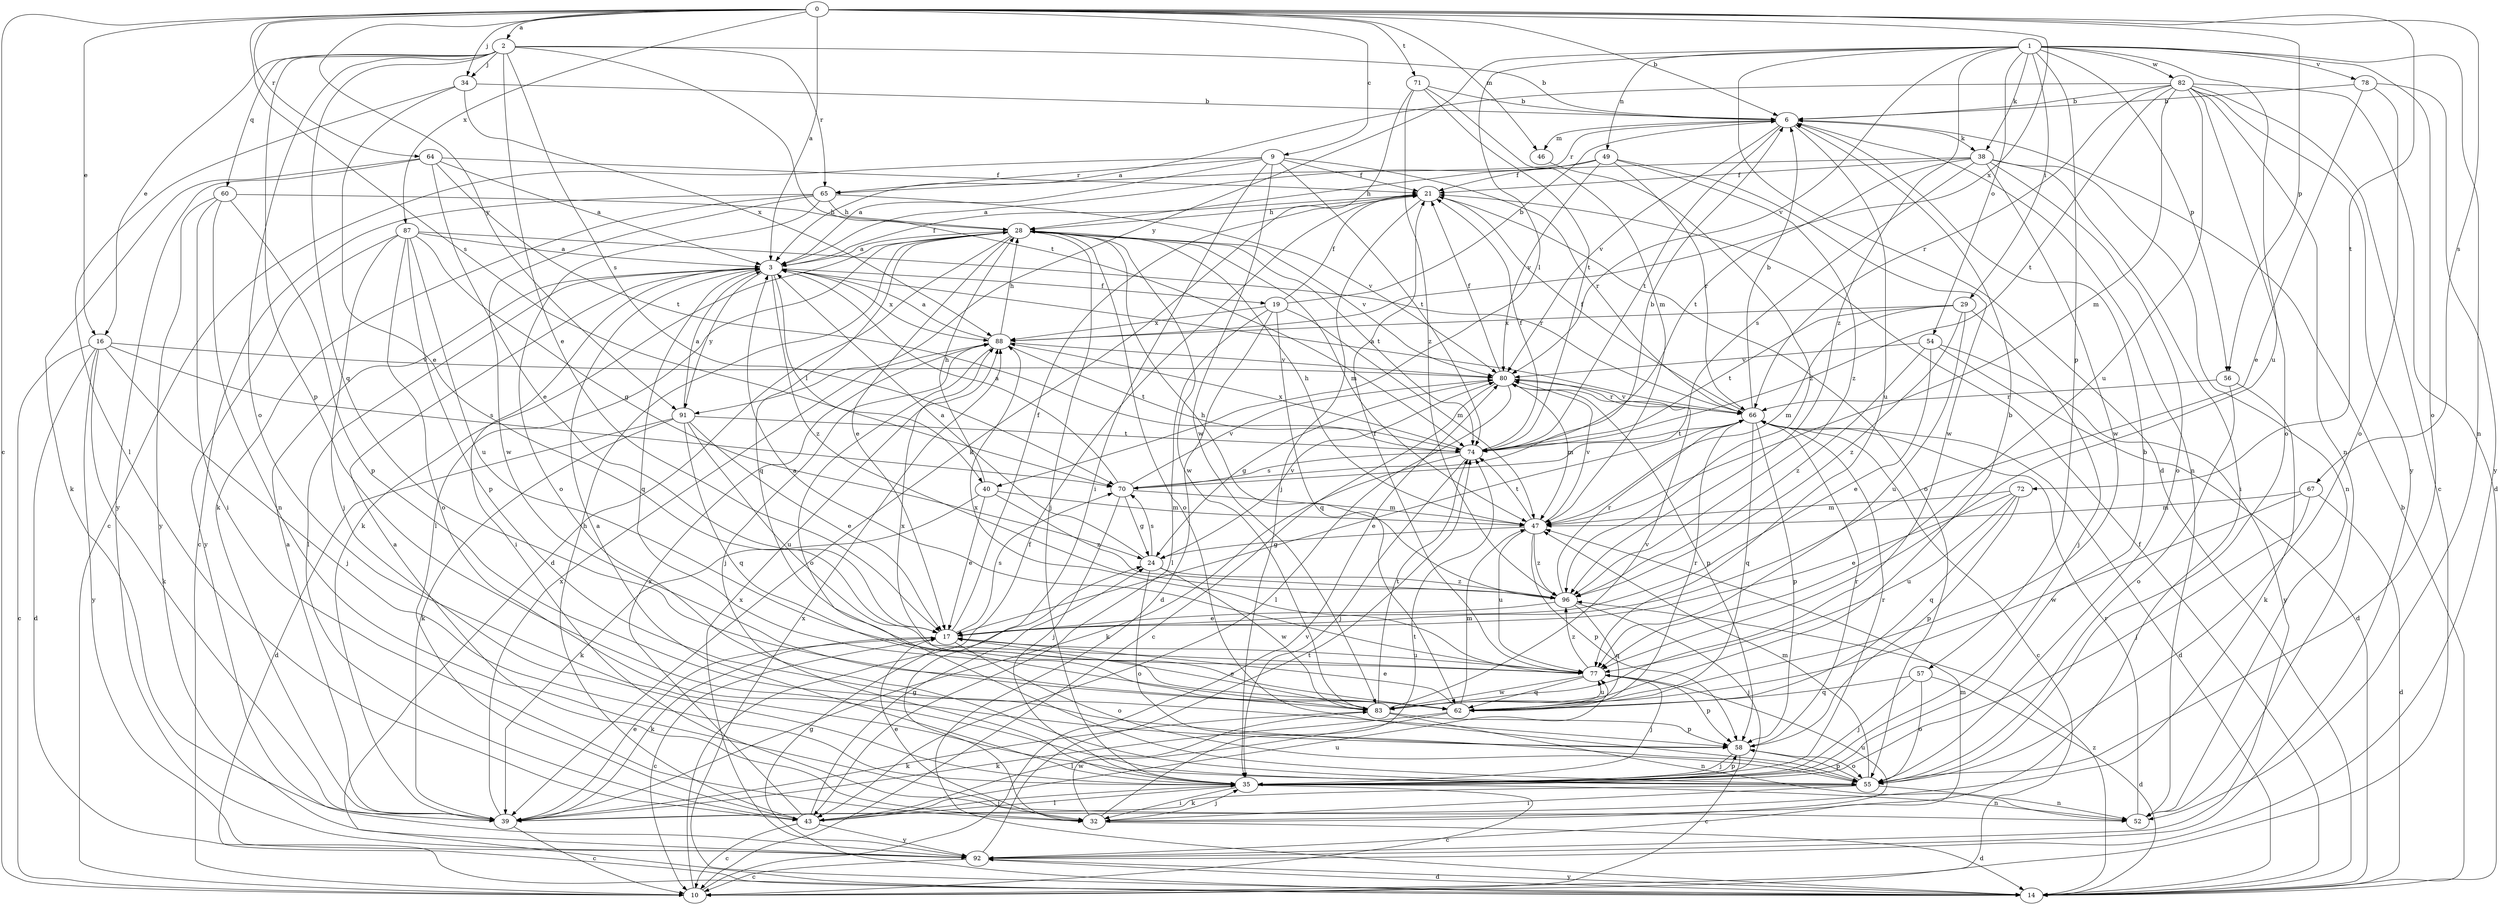 strict digraph  {
0;
1;
2;
3;
6;
9;
10;
14;
16;
17;
19;
21;
24;
28;
29;
32;
34;
35;
38;
39;
40;
43;
46;
47;
49;
52;
54;
55;
56;
57;
58;
60;
62;
64;
65;
66;
67;
70;
71;
72;
74;
77;
78;
80;
82;
83;
87;
88;
91;
92;
96;
0 -> 2  [label=a];
0 -> 3  [label=a];
0 -> 6  [label=b];
0 -> 9  [label=c];
0 -> 10  [label=c];
0 -> 16  [label=e];
0 -> 34  [label=j];
0 -> 46  [label=m];
0 -> 56  [label=p];
0 -> 64  [label=r];
0 -> 67  [label=s];
0 -> 70  [label=s];
0 -> 71  [label=t];
0 -> 72  [label=t];
0 -> 87  [label=x];
0 -> 88  [label=x];
0 -> 91  [label=y];
1 -> 14  [label=d];
1 -> 29  [label=i];
1 -> 38  [label=k];
1 -> 40  [label=l];
1 -> 49  [label=n];
1 -> 52  [label=n];
1 -> 54  [label=o];
1 -> 55  [label=o];
1 -> 56  [label=p];
1 -> 57  [label=p];
1 -> 77  [label=u];
1 -> 78  [label=v];
1 -> 80  [label=v];
1 -> 82  [label=w];
1 -> 91  [label=y];
1 -> 96  [label=z];
2 -> 6  [label=b];
2 -> 16  [label=e];
2 -> 17  [label=e];
2 -> 34  [label=j];
2 -> 55  [label=o];
2 -> 58  [label=p];
2 -> 60  [label=q];
2 -> 62  [label=q];
2 -> 65  [label=r];
2 -> 70  [label=s];
2 -> 74  [label=t];
3 -> 19  [label=f];
3 -> 21  [label=f];
3 -> 32  [label=i];
3 -> 40  [label=l];
3 -> 43  [label=l];
3 -> 62  [label=q];
3 -> 88  [label=x];
3 -> 91  [label=y];
3 -> 96  [label=z];
6 -> 38  [label=k];
6 -> 46  [label=m];
6 -> 52  [label=n];
6 -> 65  [label=r];
6 -> 74  [label=t];
6 -> 77  [label=u];
6 -> 80  [label=v];
9 -> 3  [label=a];
9 -> 10  [label=c];
9 -> 21  [label=f];
9 -> 32  [label=i];
9 -> 65  [label=r];
9 -> 66  [label=r];
9 -> 74  [label=t];
9 -> 83  [label=w];
10 -> 21  [label=f];
10 -> 80  [label=v];
14 -> 6  [label=b];
14 -> 21  [label=f];
14 -> 24  [label=g];
14 -> 88  [label=x];
14 -> 92  [label=y];
14 -> 96  [label=z];
16 -> 10  [label=c];
16 -> 14  [label=d];
16 -> 35  [label=j];
16 -> 39  [label=k];
16 -> 70  [label=s];
16 -> 80  [label=v];
16 -> 92  [label=y];
17 -> 10  [label=c];
17 -> 21  [label=f];
17 -> 39  [label=k];
17 -> 55  [label=o];
17 -> 70  [label=s];
17 -> 77  [label=u];
19 -> 6  [label=b];
19 -> 14  [label=d];
19 -> 21  [label=f];
19 -> 43  [label=l];
19 -> 47  [label=m];
19 -> 62  [label=q];
19 -> 88  [label=x];
21 -> 28  [label=h];
21 -> 35  [label=j];
21 -> 55  [label=o];
24 -> 3  [label=a];
24 -> 55  [label=o];
24 -> 70  [label=s];
24 -> 80  [label=v];
24 -> 83  [label=w];
24 -> 96  [label=z];
28 -> 3  [label=a];
28 -> 14  [label=d];
28 -> 17  [label=e];
28 -> 35  [label=j];
28 -> 39  [label=k];
28 -> 43  [label=l];
28 -> 47  [label=m];
28 -> 55  [label=o];
28 -> 62  [label=q];
28 -> 74  [label=t];
28 -> 80  [label=v];
28 -> 83  [label=w];
29 -> 35  [label=j];
29 -> 47  [label=m];
29 -> 74  [label=t];
29 -> 77  [label=u];
29 -> 88  [label=x];
29 -> 96  [label=z];
32 -> 3  [label=a];
32 -> 14  [label=d];
32 -> 17  [label=e];
32 -> 35  [label=j];
32 -> 74  [label=t];
32 -> 77  [label=u];
32 -> 83  [label=w];
34 -> 6  [label=b];
34 -> 17  [label=e];
34 -> 43  [label=l];
34 -> 88  [label=x];
35 -> 3  [label=a];
35 -> 6  [label=b];
35 -> 10  [label=c];
35 -> 32  [label=i];
35 -> 43  [label=l];
35 -> 52  [label=n];
35 -> 58  [label=p];
35 -> 66  [label=r];
38 -> 21  [label=f];
38 -> 28  [label=h];
38 -> 32  [label=i];
38 -> 52  [label=n];
38 -> 55  [label=o];
38 -> 70  [label=s];
38 -> 74  [label=t];
38 -> 83  [label=w];
39 -> 3  [label=a];
39 -> 10  [label=c];
39 -> 17  [label=e];
39 -> 88  [label=x];
40 -> 17  [label=e];
40 -> 28  [label=h];
40 -> 39  [label=k];
40 -> 47  [label=m];
40 -> 96  [label=z];
43 -> 10  [label=c];
43 -> 24  [label=g];
43 -> 28  [label=h];
43 -> 35  [label=j];
43 -> 77  [label=u];
43 -> 88  [label=x];
43 -> 92  [label=y];
46 -> 96  [label=z];
47 -> 24  [label=g];
47 -> 28  [label=h];
47 -> 58  [label=p];
47 -> 74  [label=t];
47 -> 77  [label=u];
47 -> 80  [label=v];
47 -> 96  [label=z];
49 -> 3  [label=a];
49 -> 21  [label=f];
49 -> 66  [label=r];
49 -> 80  [label=v];
49 -> 83  [label=w];
49 -> 96  [label=z];
52 -> 66  [label=r];
54 -> 14  [label=d];
54 -> 17  [label=e];
54 -> 80  [label=v];
54 -> 92  [label=y];
54 -> 96  [label=z];
55 -> 32  [label=i];
55 -> 39  [label=k];
55 -> 47  [label=m];
55 -> 52  [label=n];
55 -> 58  [label=p];
56 -> 39  [label=k];
56 -> 55  [label=o];
56 -> 66  [label=r];
57 -> 14  [label=d];
57 -> 35  [label=j];
57 -> 55  [label=o];
57 -> 62  [label=q];
58 -> 10  [label=c];
58 -> 35  [label=j];
58 -> 55  [label=o];
58 -> 66  [label=r];
60 -> 28  [label=h];
60 -> 32  [label=i];
60 -> 52  [label=n];
60 -> 58  [label=p];
60 -> 92  [label=y];
62 -> 17  [label=e];
62 -> 39  [label=k];
62 -> 43  [label=l];
62 -> 47  [label=m];
62 -> 66  [label=r];
62 -> 77  [label=u];
64 -> 3  [label=a];
64 -> 17  [label=e];
64 -> 21  [label=f];
64 -> 39  [label=k];
64 -> 74  [label=t];
64 -> 92  [label=y];
65 -> 10  [label=c];
65 -> 28  [label=h];
65 -> 39  [label=k];
65 -> 55  [label=o];
65 -> 80  [label=v];
65 -> 83  [label=w];
66 -> 3  [label=a];
66 -> 6  [label=b];
66 -> 10  [label=c];
66 -> 14  [label=d];
66 -> 17  [label=e];
66 -> 21  [label=f];
66 -> 58  [label=p];
66 -> 62  [label=q];
66 -> 74  [label=t];
66 -> 80  [label=v];
67 -> 14  [label=d];
67 -> 35  [label=j];
67 -> 47  [label=m];
67 -> 83  [label=w];
70 -> 3  [label=a];
70 -> 6  [label=b];
70 -> 24  [label=g];
70 -> 35  [label=j];
70 -> 47  [label=m];
70 -> 80  [label=v];
71 -> 6  [label=b];
71 -> 39  [label=k];
71 -> 47  [label=m];
71 -> 74  [label=t];
71 -> 96  [label=z];
72 -> 17  [label=e];
72 -> 47  [label=m];
72 -> 58  [label=p];
72 -> 62  [label=q];
72 -> 77  [label=u];
74 -> 21  [label=f];
74 -> 35  [label=j];
74 -> 39  [label=k];
74 -> 70  [label=s];
74 -> 88  [label=x];
77 -> 3  [label=a];
77 -> 21  [label=f];
77 -> 35  [label=j];
77 -> 58  [label=p];
77 -> 62  [label=q];
77 -> 83  [label=w];
77 -> 88  [label=x];
77 -> 96  [label=z];
78 -> 6  [label=b];
78 -> 17  [label=e];
78 -> 55  [label=o];
78 -> 92  [label=y];
80 -> 10  [label=c];
80 -> 21  [label=f];
80 -> 24  [label=g];
80 -> 43  [label=l];
80 -> 47  [label=m];
80 -> 58  [label=p];
80 -> 66  [label=r];
82 -> 3  [label=a];
82 -> 6  [label=b];
82 -> 10  [label=c];
82 -> 14  [label=d];
82 -> 47  [label=m];
82 -> 52  [label=n];
82 -> 55  [label=o];
82 -> 66  [label=r];
82 -> 74  [label=t];
82 -> 77  [label=u];
82 -> 92  [label=y];
83 -> 6  [label=b];
83 -> 17  [label=e];
83 -> 39  [label=k];
83 -> 52  [label=n];
83 -> 58  [label=p];
83 -> 74  [label=t];
83 -> 80  [label=v];
83 -> 88  [label=x];
87 -> 3  [label=a];
87 -> 24  [label=g];
87 -> 35  [label=j];
87 -> 55  [label=o];
87 -> 58  [label=p];
87 -> 66  [label=r];
87 -> 77  [label=u];
87 -> 92  [label=y];
88 -> 3  [label=a];
88 -> 28  [label=h];
88 -> 35  [label=j];
88 -> 55  [label=o];
88 -> 74  [label=t];
88 -> 80  [label=v];
91 -> 3  [label=a];
91 -> 14  [label=d];
91 -> 17  [label=e];
91 -> 39  [label=k];
91 -> 62  [label=q];
91 -> 74  [label=t];
91 -> 77  [label=u];
92 -> 10  [label=c];
92 -> 14  [label=d];
92 -> 47  [label=m];
92 -> 74  [label=t];
92 -> 88  [label=x];
96 -> 17  [label=e];
96 -> 28  [label=h];
96 -> 35  [label=j];
96 -> 62  [label=q];
96 -> 66  [label=r];
}
